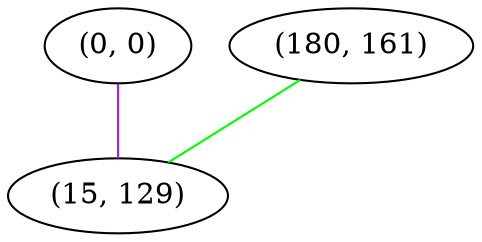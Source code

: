 graph "" {
"(0, 0)";
"(180, 161)";
"(15, 129)";
"(0, 0)" -- "(15, 129)"  [color=purple, key=0, weight=4];
"(180, 161)" -- "(15, 129)"  [color=green, key=0, weight=2];
}
